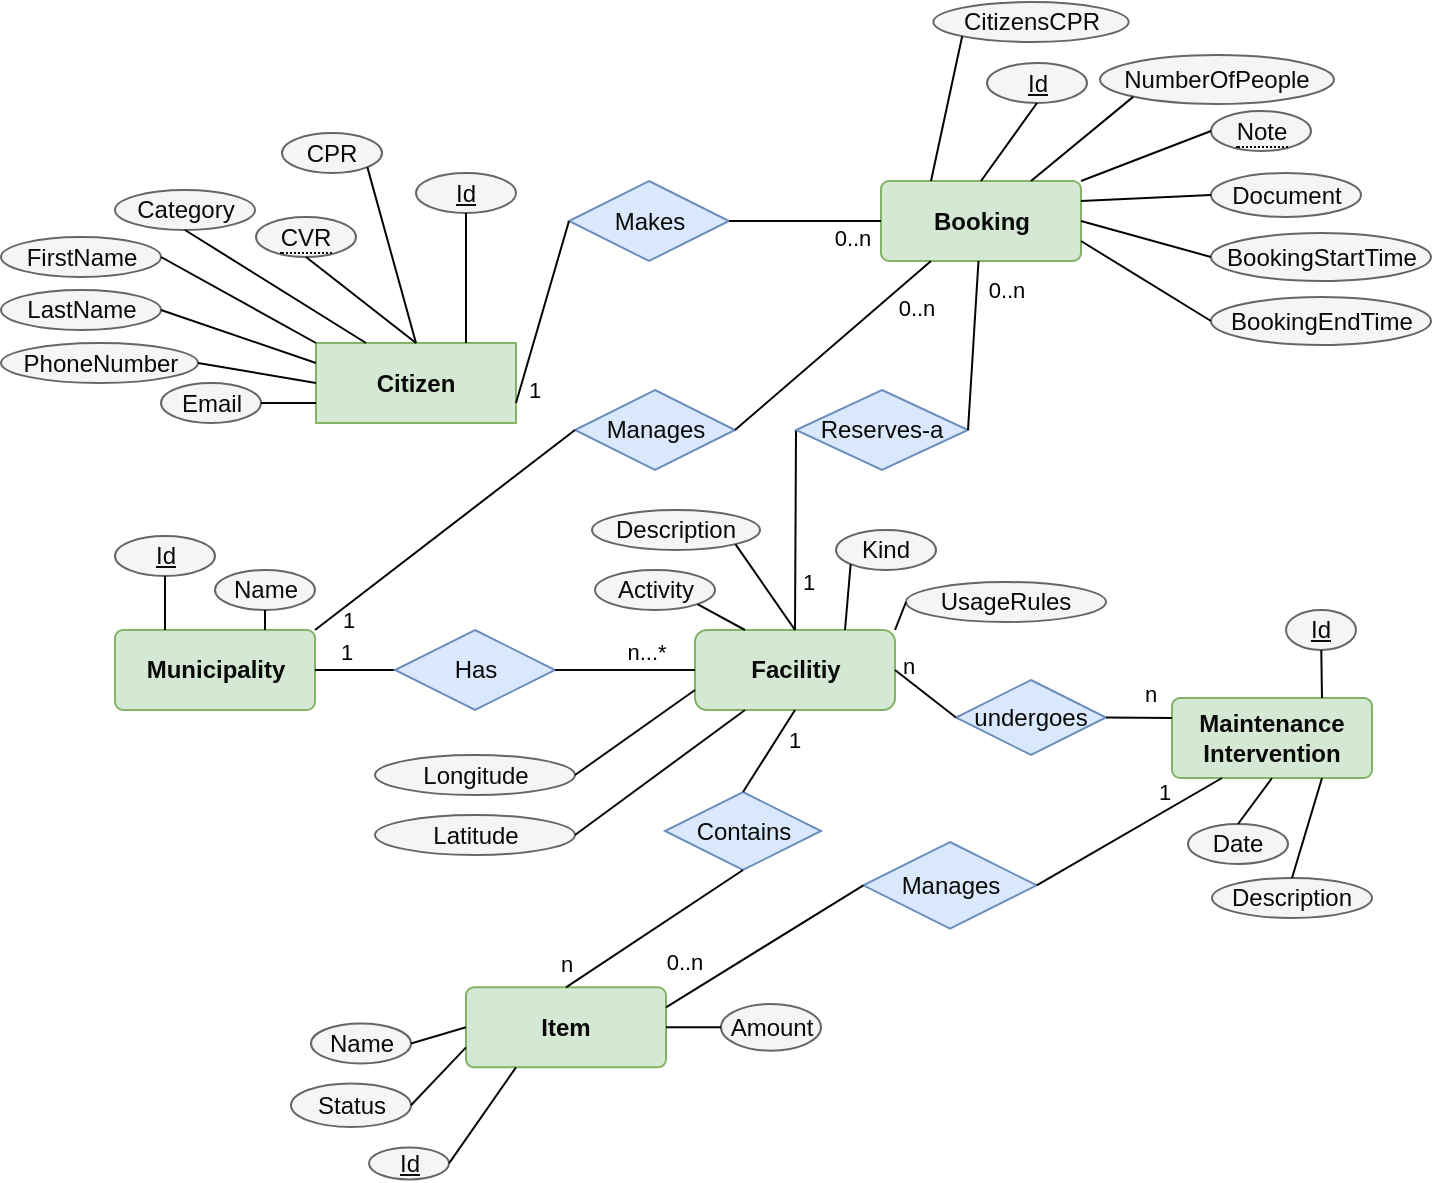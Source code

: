 <mxfile>
    <diagram id="LfCzdrSlMp3ZznfIHX8q" name="Consolidated_ER_diagram">
        <mxGraphModel dx="576" dy="578" grid="0" gridSize="10" guides="1" tooltips="1" connect="1" arrows="1" fold="1" page="1" pageScale="1" pageWidth="850" pageHeight="1100" background="#ffffff" math="0" shadow="0">
            <root>
                <mxCell id="0"/>
                <mxCell id="1" parent="0"/>
                <mxCell id="2" value="FirstName" style="ellipse;whiteSpace=wrap;html=1;align=center;fillColor=#f5f5f5;strokeColor=#666666;fontColor=#0A0A0A;" parent="1" vertex="1">
                    <mxGeometry x="96.5" y="162.5" width="80" height="20" as="geometry"/>
                </mxCell>
                <mxCell id="3" value="Citizen" style="whiteSpace=wrap;html=1;align=center;fontStyle=1;fillColor=#d5e8d4;strokeColor=#82b366;fontColor=#0A0A0A;" parent="1" vertex="1">
                    <mxGeometry x="254" y="215.5" width="100" height="40" as="geometry"/>
                </mxCell>
                <mxCell id="4" value="PhoneNumber" style="ellipse;whiteSpace=wrap;html=1;align=center;fillColor=#f5f5f5;strokeColor=#666666;fontColor=#0A0A0A;" parent="1" vertex="1">
                    <mxGeometry x="96.5" y="215.5" width="98.5" height="20" as="geometry"/>
                </mxCell>
                <mxCell id="5" value="Email" style="ellipse;whiteSpace=wrap;html=1;align=center;fillColor=#f5f5f5;strokeColor=#666666;fontColor=#0A0A0A;" parent="1" vertex="1">
                    <mxGeometry x="176.5" y="235.5" width="50" height="20" as="geometry"/>
                </mxCell>
                <mxCell id="6" value="Category" style="ellipse;whiteSpace=wrap;html=1;align=center;fillColor=#f5f5f5;strokeColor=#666666;fontColor=#0A0A0A;" parent="1" vertex="1">
                    <mxGeometry x="153.5" y="139" width="70" height="20" as="geometry"/>
                </mxCell>
                <mxCell id="7" value="" style="endArrow=none;html=1;rounded=0;entryX=0;entryY=0;entryDx=0;entryDy=0;exitX=1;exitY=0.5;exitDx=0;exitDy=0;fontColor=#0A0A0A;strokeColor=#030303;" parent="1" source="2" target="3" edge="1">
                    <mxGeometry relative="1" as="geometry">
                        <mxPoint x="254" y="65.5" as="sourcePoint"/>
                        <mxPoint x="414" y="65.5" as="targetPoint"/>
                    </mxGeometry>
                </mxCell>
                <mxCell id="8" value="" style="endArrow=none;html=1;rounded=0;exitX=1;exitY=0.5;exitDx=0;exitDy=0;entryX=0;entryY=0.5;entryDx=0;entryDy=0;fontColor=#0A0A0A;strokeColor=#030303;" parent="1" source="4" target="3" edge="1">
                    <mxGeometry relative="1" as="geometry">
                        <mxPoint x="264" y="75.5" as="sourcePoint"/>
                        <mxPoint x="294" y="145.5" as="targetPoint"/>
                    </mxGeometry>
                </mxCell>
                <mxCell id="9" value="" style="endArrow=none;html=1;rounded=0;entryX=0;entryY=0.75;entryDx=0;entryDy=0;exitX=1;exitY=0.5;exitDx=0;exitDy=0;fontColor=#0A0A0A;strokeColor=#030303;" parent="1" source="5" target="3" edge="1">
                    <mxGeometry relative="1" as="geometry">
                        <mxPoint x="284" y="95.5" as="sourcePoint"/>
                        <mxPoint x="299" y="175.5" as="targetPoint"/>
                    </mxGeometry>
                </mxCell>
                <mxCell id="10" value="Facilitiy" style="whiteSpace=wrap;html=1;align=center;fontStyle=1;fillColor=#d5e8d4;strokeColor=#82b366;fontColor=#0A0A0A;rounded=1;" parent="1" vertex="1">
                    <mxGeometry x="443.5" y="359" width="100" height="40" as="geometry"/>
                </mxCell>
                <mxCell id="11" value="Kind" style="ellipse;whiteSpace=wrap;html=1;align=center;fillColor=#f5f5f5;strokeColor=#666666;fontColor=#0A0A0A;" parent="1" vertex="1">
                    <mxGeometry x="514" y="309" width="50" height="20" as="geometry"/>
                </mxCell>
                <mxCell id="12" value="Item" style="rounded=1;arcSize=10;whiteSpace=wrap;html=1;align=center;fontStyle=1;fillColor=#d5e8d4;strokeColor=#82b366;fontColor=#0A0A0A;" parent="1" vertex="1">
                    <mxGeometry x="329" y="537.66" width="100" height="40" as="geometry"/>
                </mxCell>
                <mxCell id="14" value="Name" style="ellipse;whiteSpace=wrap;html=1;align=center;fillColor=#f5f5f5;strokeColor=#666666;fontColor=#0A0A0A;" parent="1" vertex="1">
                    <mxGeometry x="251.5" y="555.71" width="50" height="20" as="geometry"/>
                </mxCell>
                <mxCell id="15" value="Amount" style="ellipse;whiteSpace=wrap;html=1;align=center;fillColor=#f5f5f5;strokeColor=#666666;fontColor=#0A0A0A;" parent="1" vertex="1">
                    <mxGeometry x="456.5" y="546.0" width="50" height="23.33" as="geometry"/>
                </mxCell>
                <mxCell id="16" value="" style="endArrow=none;html=1;rounded=0;entryX=0;entryY=0.5;entryDx=0;entryDy=0;exitX=1;exitY=0.5;exitDx=0;exitDy=0;fontColor=#0A0A0A;strokeColor=#0A0A0A;" parent="1" source="14" target="12" edge="1">
                    <mxGeometry relative="1" as="geometry">
                        <mxPoint x="429" y="357.66" as="sourcePoint"/>
                        <mxPoint x="499" y="317.66" as="targetPoint"/>
                    </mxGeometry>
                </mxCell>
                <mxCell id="17" value="" style="endArrow=none;html=1;rounded=0;entryX=1;entryY=0.5;entryDx=0;entryDy=0;exitX=0;exitY=0.5;exitDx=0;exitDy=0;fontColor=#0A0A0A;strokeColor=#030303;" parent="1" source="15" target="12" edge="1">
                    <mxGeometry relative="1" as="geometry">
                        <mxPoint x="319" y="567.66" as="sourcePoint"/>
                        <mxPoint x="374" y="537.66" as="targetPoint"/>
                    </mxGeometry>
                </mxCell>
                <mxCell id="18" value="Makes" style="shape=rhombus;perimeter=rhombusPerimeter;whiteSpace=wrap;html=1;align=center;fillColor=#dae8fc;strokeColor=#6c8ebf;fontStyle=0;fontColor=#0A0A0A;" parent="1" vertex="1">
                    <mxGeometry x="380.5" y="134.5" width="80" height="40" as="geometry"/>
                </mxCell>
                <mxCell id="19" value="" style="endArrow=none;html=1;rounded=0;exitX=1;exitY=0.75;exitDx=0;exitDy=0;entryX=0;entryY=0.5;entryDx=0;entryDy=0;fontColor=#0A0A0A;strokeColor=#030303;" parent="1" source="3" target="18" edge="1">
                    <mxGeometry relative="1" as="geometry">
                        <mxPoint x="548.2" y="-61" as="sourcePoint"/>
                        <mxPoint x="550" y="-30.48" as="targetPoint"/>
                    </mxGeometry>
                </mxCell>
                <mxCell id="20" value="1" style="edgeLabel;html=1;align=center;verticalAlign=middle;resizable=0;points=[];fontColor=#030303;labelBackgroundColor=none;" parent="19" connectable="0" vertex="1">
                    <mxGeometry x="-0.694" relative="1" as="geometry">
                        <mxPoint x="5" y="7" as="offset"/>
                    </mxGeometry>
                </mxCell>
                <mxCell id="21" value="Booking" style="rounded=1;arcSize=10;whiteSpace=wrap;html=1;align=center;fontStyle=1;fillColor=#d5e8d4;strokeColor=#82b366;fontColor=#0A0A0A;" parent="1" vertex="1">
                    <mxGeometry x="536.5" y="134.5" width="100" height="40" as="geometry"/>
                </mxCell>
                <mxCell id="22" value="Document" style="ellipse;whiteSpace=wrap;html=1;align=center;fillColor=#f5f5f5;strokeColor=#666666;fontColor=#0A0A0A;" parent="1" vertex="1">
                    <mxGeometry x="701.5" y="130.5" width="75" height="22" as="geometry"/>
                </mxCell>
                <mxCell id="23" value="&lt;span style=&quot;border-bottom: 1px dotted&quot;&gt;Note&lt;/span&gt;" style="ellipse;whiteSpace=wrap;html=1;align=center;fillColor=#f5f5f5;strokeColor=#666666;fontColor=#0A0A0A;" parent="1" vertex="1">
                    <mxGeometry x="701.5" y="99.5" width="50" height="20" as="geometry"/>
                </mxCell>
                <mxCell id="24" value="Maintenance Intervention" style="rounded=1;arcSize=10;whiteSpace=wrap;html=1;align=center;fontStyle=1;fillColor=#d5e8d4;strokeColor=#82b366;fontColor=#0A0A0A;" parent="1" vertex="1">
                    <mxGeometry x="682" y="393" width="100" height="40" as="geometry"/>
                </mxCell>
                <mxCell id="25" value="" style="endArrow=none;html=1;rounded=0;exitX=1;exitY=0.25;exitDx=0;exitDy=0;entryX=0;entryY=0.5;entryDx=0;entryDy=0;fontColor=#0A0A0A;strokeColor=#030303;" parent="1" source="21" target="22" edge="1">
                    <mxGeometry relative="1" as="geometry">
                        <mxPoint x="771.5" y="324.5" as="sourcePoint"/>
                        <mxPoint x="696.5" y="124.5" as="targetPoint"/>
                    </mxGeometry>
                </mxCell>
                <mxCell id="26" value="" style="endArrow=none;html=1;rounded=0;entryX=0;entryY=0.5;entryDx=0;entryDy=0;exitX=1;exitY=0;exitDx=0;exitDy=0;fontColor=#0A0A0A;strokeColor=#030303;" parent="1" source="21" target="23" edge="1">
                    <mxGeometry relative="1" as="geometry">
                        <mxPoint x="701.5" y="214.5" as="sourcePoint"/>
                        <mxPoint x="646.5" y="304.5" as="targetPoint"/>
                    </mxGeometry>
                </mxCell>
                <mxCell id="27" value="Date" style="ellipse;whiteSpace=wrap;html=1;align=center;fillColor=#f5f5f5;strokeColor=#666666;fontColor=#0A0A0A;" parent="1" vertex="1">
                    <mxGeometry x="690" y="456" width="50" height="20" as="geometry"/>
                </mxCell>
                <mxCell id="28" value="Description" style="ellipse;whiteSpace=wrap;html=1;align=center;fillColor=#f5f5f5;strokeColor=#666666;fontColor=#0A0A0A;" parent="1" vertex="1">
                    <mxGeometry x="702" y="483" width="80" height="20" as="geometry"/>
                </mxCell>
                <mxCell id="29" value="" style="endArrow=none;html=1;rounded=0;entryX=0.5;entryY=0;entryDx=0;entryDy=0;exitX=0.5;exitY=1;exitDx=0;exitDy=0;fontColor=#0A0A0A;strokeColor=#030303;" parent="1" source="24" target="27" edge="1">
                    <mxGeometry relative="1" as="geometry">
                        <mxPoint x="813.5" y="829" as="sourcePoint"/>
                        <mxPoint x="773.5" y="839" as="targetPoint"/>
                    </mxGeometry>
                </mxCell>
                <mxCell id="30" value="" style="endArrow=none;html=1;rounded=0;entryX=0.5;entryY=0;entryDx=0;entryDy=0;exitX=0.75;exitY=1;exitDx=0;exitDy=0;fontColor=#0A0A0A;strokeColor=#030303;" parent="1" source="24" target="28" edge="1">
                    <mxGeometry relative="1" as="geometry">
                        <mxPoint x="828.5" y="409.0" as="sourcePoint"/>
                        <mxPoint x="783.5" y="459" as="targetPoint"/>
                    </mxGeometry>
                </mxCell>
                <mxCell id="31" value="" style="endArrow=none;html=1;rounded=0;exitX=0.5;exitY=1;exitDx=0;exitDy=0;entryX=0.25;entryY=0;entryDx=0;entryDy=0;fontColor=#0A0A0A;strokeColor=#030303;" parent="1" source="6" target="3" edge="1">
                    <mxGeometry relative="1" as="geometry">
                        <mxPoint x="224" y="25.5" as="sourcePoint"/>
                        <mxPoint x="244" y="145.5" as="targetPoint"/>
                    </mxGeometry>
                </mxCell>
                <mxCell id="32" value="&lt;span style=&quot;border-bottom: 1px dotted&quot;&gt;CVR&lt;/span&gt;" style="ellipse;whiteSpace=wrap;html=1;align=center;fillColor=#f5f5f5;strokeColor=#666666;fontColor=#0A0A0A;" parent="1" vertex="1">
                    <mxGeometry x="224" y="152.5" width="50" height="20" as="geometry"/>
                </mxCell>
                <mxCell id="33" value="" style="endArrow=none;html=1;rounded=0;entryX=0.5;entryY=0;entryDx=0;entryDy=0;exitX=0.5;exitY=1;exitDx=0;exitDy=0;fontColor=#0A0A0A;strokeColor=#030303;" parent="1" source="32" target="3" edge="1">
                    <mxGeometry relative="1" as="geometry">
                        <mxPoint x="174.0" y="175.5" as="sourcePoint"/>
                        <mxPoint x="254" y="175.5" as="targetPoint"/>
                    </mxGeometry>
                </mxCell>
                <mxCell id="35" value="" style="endArrow=none;html=1;rounded=0;entryX=0.75;entryY=0;entryDx=0;entryDy=0;exitX=0;exitY=1;exitDx=0;exitDy=0;fontColor=#0A0A0A;strokeColor=#030303;" parent="1" source="11" target="10" edge="1">
                    <mxGeometry relative="1" as="geometry">
                        <mxPoint x="453.5" y="449" as="sourcePoint"/>
                        <mxPoint x="378.5" y="619" as="targetPoint"/>
                    </mxGeometry>
                </mxCell>
                <mxCell id="36" value="" style="endArrow=none;html=1;rounded=0;exitX=1;exitY=0.5;exitDx=0;exitDy=0;entryX=0;entryY=0.5;entryDx=0;entryDy=0;fontColor=#0A0A0A;strokeColor=#030303;" parent="1" source="18" target="21" edge="1">
                    <mxGeometry relative="1" as="geometry">
                        <mxPoint x="491.5" y="-31.5" as="sourcePoint"/>
                        <mxPoint x="501.5" y="38.5" as="targetPoint"/>
                    </mxGeometry>
                </mxCell>
                <mxCell id="37" value="0..n" style="edgeLabel;html=1;align=center;verticalAlign=middle;resizable=0;points=[];fontColor=#030303;labelBackgroundColor=none;" parent="36" connectable="0" vertex="1">
                    <mxGeometry x="0.476" y="-5" relative="1" as="geometry">
                        <mxPoint x="5" y="3" as="offset"/>
                    </mxGeometry>
                </mxCell>
                <mxCell id="38" value="" style="endArrow=none;html=1;rounded=0;exitX=0.5;exitY=0;exitDx=0;exitDy=0;entryX=0;entryY=0.5;entryDx=0;entryDy=0;fontColor=#0A0A0A;strokeColor=#030303;" parent="1" source="10" target="39" edge="1">
                    <mxGeometry relative="1" as="geometry">
                        <mxPoint x="373.5" y="89" as="sourcePoint"/>
                        <mxPoint x="283.5" y="139" as="targetPoint"/>
                    </mxGeometry>
                </mxCell>
                <mxCell id="39" value="Reserves-a" style="shape=rhombus;perimeter=rhombusPerimeter;whiteSpace=wrap;html=1;align=center;fillColor=#dae8fc;strokeColor=#6c8ebf;fontStyle=0;fontColor=#0A0A0A;" parent="1" vertex="1">
                    <mxGeometry x="494" y="239" width="86" height="40" as="geometry"/>
                </mxCell>
                <mxCell id="40" value="" style="endArrow=none;html=1;rounded=0;fontColor=#0A0A0A;strokeColor=#030303;exitX=1;exitY=0.5;exitDx=0;exitDy=0;" parent="1" source="39" target="21" edge="1">
                    <mxGeometry relative="1" as="geometry">
                        <mxPoint x="616" y="195" as="sourcePoint"/>
                        <mxPoint x="621" y="165" as="targetPoint"/>
                    </mxGeometry>
                </mxCell>
                <mxCell id="41" value="Activity" style="ellipse;whiteSpace=wrap;html=1;align=center;fillColor=#f5f5f5;strokeColor=#666666;fontColor=#0A0A0A;" parent="1" vertex="1">
                    <mxGeometry x="393.5" y="329" width="60" height="20" as="geometry"/>
                </mxCell>
                <mxCell id="42" value="" style="endArrow=none;html=1;rounded=0;entryX=0.25;entryY=0;entryDx=0;entryDy=0;exitX=1;exitY=1;exitDx=0;exitDy=0;fontColor=#0A0A0A;strokeColor=#030303;" parent="1" source="41" target="10" edge="1">
                    <mxGeometry relative="1" as="geometry">
                        <mxPoint x="383.5" y="389" as="sourcePoint"/>
                        <mxPoint x="453.5" y="379" as="targetPoint"/>
                    </mxGeometry>
                </mxCell>
                <mxCell id="43" value="Contains" style="shape=rhombus;perimeter=rhombusPerimeter;whiteSpace=wrap;html=1;align=center;fillColor=#dae8fc;strokeColor=#6c8ebf;fontStyle=0;fontColor=#0A0A0A;" parent="1" vertex="1">
                    <mxGeometry x="428.5" y="440" width="78" height="39" as="geometry"/>
                </mxCell>
                <mxCell id="44" value="&lt;u&gt;Id&lt;/u&gt;" style="ellipse;whiteSpace=wrap;html=1;align=center;fillColor=#f5f5f5;strokeColor=#666666;fontColor=#0A0A0A;" parent="1" vertex="1">
                    <mxGeometry x="304" y="130.5" width="50" height="20" as="geometry"/>
                </mxCell>
                <mxCell id="45" value="" style="endArrow=none;html=1;rounded=0;entryX=0.75;entryY=0;entryDx=0;entryDy=0;exitX=0.5;exitY=1;exitDx=0;exitDy=0;fontColor=#0A0A0A;strokeColor=#030303;" parent="1" source="44" target="3" edge="1">
                    <mxGeometry relative="1" as="geometry">
                        <mxPoint x="224" y="25.5" as="sourcePoint"/>
                        <mxPoint x="279" y="155.5" as="targetPoint"/>
                    </mxGeometry>
                </mxCell>
                <mxCell id="47" value="BookingStartTime" style="ellipse;whiteSpace=wrap;html=1;align=center;fillColor=#f5f5f5;strokeColor=#666666;fontColor=#0A0A0A;" parent="1" vertex="1">
                    <mxGeometry x="701.5" y="160.5" width="110" height="24" as="geometry"/>
                </mxCell>
                <mxCell id="48" value="BookingEndTime" style="ellipse;whiteSpace=wrap;html=1;align=center;fillColor=#f5f5f5;strokeColor=#666666;fontColor=#0A0A0A;" parent="1" vertex="1">
                    <mxGeometry x="701.5" y="192.5" width="110" height="24" as="geometry"/>
                </mxCell>
                <mxCell id="50" value="" style="endArrow=none;html=1;rounded=0;exitX=0;exitY=0.5;exitDx=0;exitDy=0;entryX=1;entryY=0.5;entryDx=0;entryDy=0;fontColor=#0A0A0A;strokeColor=#030303;" parent="1" source="47" target="21" edge="1">
                    <mxGeometry relative="1" as="geometry">
                        <mxPoint x="596.5" y="234.5" as="sourcePoint"/>
                        <mxPoint x="761.855" y="190.358" as="targetPoint"/>
                    </mxGeometry>
                </mxCell>
                <mxCell id="51" value="" style="endArrow=none;html=1;rounded=0;exitX=0;exitY=0.5;exitDx=0;exitDy=0;entryX=1;entryY=0.75;entryDx=0;entryDy=0;fontColor=#0A0A0A;strokeColor=#030303;" parent="1" source="48" target="21" edge="1">
                    <mxGeometry relative="1" as="geometry">
                        <mxPoint x="816.5" y="174.5" as="sourcePoint"/>
                        <mxPoint x="761.855" y="218.642" as="targetPoint"/>
                    </mxGeometry>
                </mxCell>
                <mxCell id="52" value="&lt;u&gt;Id&lt;/u&gt;" style="ellipse;whiteSpace=wrap;html=1;align=center;fillColor=#f5f5f5;strokeColor=#666666;fontColor=#0A0A0A;" parent="1" vertex="1">
                    <mxGeometry x="589.5" y="75.5" width="50" height="20" as="geometry"/>
                </mxCell>
                <mxCell id="53" value="" style="endArrow=none;html=1;rounded=0;entryX=0.5;entryY=0;entryDx=0;entryDy=0;exitX=0.5;exitY=1;exitDx=0;exitDy=0;fontColor=#0A0A0A;strokeColor=#030303;" parent="1" source="52" target="21" edge="1">
                    <mxGeometry relative="1" as="geometry">
                        <mxPoint x="646.5" y="144.5" as="sourcePoint"/>
                        <mxPoint x="721.145" y="58.642" as="targetPoint"/>
                    </mxGeometry>
                </mxCell>
                <mxCell id="54" value="NumberOfPeople" style="ellipse;whiteSpace=wrap;html=1;align=center;fillColor=#f5f5f5;strokeColor=#666666;fontColor=#0A0A0A;" parent="1" vertex="1">
                    <mxGeometry x="646" y="71.5" width="117" height="24.5" as="geometry"/>
                </mxCell>
                <mxCell id="55" value="" style="endArrow=none;html=1;rounded=0;entryX=0.75;entryY=0;entryDx=0;entryDy=0;exitX=0;exitY=1;exitDx=0;exitDy=0;fontColor=#0A0A0A;strokeColor=#030303;" parent="1" source="54" target="21" edge="1">
                    <mxGeometry relative="1" as="geometry">
                        <mxPoint x="476.5" y="104.5" as="sourcePoint"/>
                        <mxPoint x="546.5" y="164.5" as="targetPoint"/>
                    </mxGeometry>
                </mxCell>
                <mxCell id="56" value="&lt;u&gt;Id&lt;/u&gt;" style="ellipse;whiteSpace=wrap;html=1;align=center;fillColor=#f5f5f5;strokeColor=#666666;fontColor=#0A0A0A;" parent="1" vertex="1">
                    <mxGeometry x="739" y="349" width="35" height="20" as="geometry"/>
                </mxCell>
                <mxCell id="57" value="" style="endArrow=none;html=1;rounded=0;exitX=0.75;exitY=0;exitDx=0;exitDy=0;fontColor=#0A0A0A;strokeColor=#030303;" parent="1" source="24" target="56" edge="1">
                    <mxGeometry relative="1" as="geometry">
                        <mxPoint x="878.5" y="409" as="sourcePoint"/>
                        <mxPoint x="963.5" y="439" as="targetPoint"/>
                    </mxGeometry>
                </mxCell>
                <mxCell id="58" value="undergoes" style="shape=rhombus;perimeter=rhombusPerimeter;whiteSpace=wrap;html=1;align=center;fillColor=#dae8fc;strokeColor=#6c8ebf;fontColor=#0A0A0A;" parent="1" vertex="1">
                    <mxGeometry x="574" y="384" width="75" height="37.5" as="geometry"/>
                </mxCell>
                <mxCell id="59" value="" style="endArrow=none;html=1;rounded=0;exitX=0;exitY=0.5;exitDx=0;exitDy=0;entryX=1;entryY=0.5;entryDx=0;entryDy=0;fontColor=#0A0A0A;strokeColor=#030303;" parent="1" source="58" target="10" edge="1">
                    <mxGeometry relative="1" as="geometry">
                        <mxPoint x="723.5" y="219" as="sourcePoint"/>
                        <mxPoint x="678.713" y="203.199" as="targetPoint"/>
                    </mxGeometry>
                </mxCell>
                <mxCell id="60" value="n" style="edgeLabel;html=1;align=center;verticalAlign=middle;resizable=0;points=[];fontColor=#030303;labelBackgroundColor=none;" parent="59" connectable="0" vertex="1">
                    <mxGeometry x="0.658" y="-1" relative="1" as="geometry">
                        <mxPoint y="-6" as="offset"/>
                    </mxGeometry>
                </mxCell>
                <mxCell id="61" value="" style="endArrow=none;html=1;rounded=0;exitX=0;exitY=0.25;exitDx=0;exitDy=0;entryX=1;entryY=0.5;entryDx=0;entryDy=0;fontColor=#0A0A0A;strokeColor=#030303;" parent="1" source="24" target="58" edge="1">
                    <mxGeometry relative="1" as="geometry">
                        <mxPoint x="733.5" y="229" as="sourcePoint"/>
                        <mxPoint x="688.713" y="213.199" as="targetPoint"/>
                    </mxGeometry>
                </mxCell>
                <mxCell id="62" value="n" style="edgeLabel;html=1;align=center;verticalAlign=middle;resizable=0;points=[];fontColor=#030303;labelBackgroundColor=none;" parent="61" connectable="0" vertex="1">
                    <mxGeometry x="-0.353" y="-1" relative="1" as="geometry">
                        <mxPoint x="-1" y="-11" as="offset"/>
                    </mxGeometry>
                </mxCell>
                <mxCell id="63" value="Municipality" style="rounded=1;arcSize=10;whiteSpace=wrap;html=1;align=center;fontStyle=1;fillColor=#d5e8d4;strokeColor=#82b366;fontColor=#0A0A0A;" parent="1" vertex="1">
                    <mxGeometry x="153.5" y="359" width="100" height="40" as="geometry"/>
                </mxCell>
                <mxCell id="64" value="" style="endArrow=none;html=1;rounded=0;entryX=0;entryY=0.5;entryDx=0;entryDy=0;exitX=1;exitY=0.5;exitDx=0;exitDy=0;fontColor=#0A0A0A;strokeColor=#030303;" parent="1" source="63" target="66" edge="1">
                    <mxGeometry relative="1" as="geometry">
                        <mxPoint x="242.5" y="379" as="sourcePoint"/>
                        <mxPoint x="282.5" y="379" as="targetPoint"/>
                    </mxGeometry>
                </mxCell>
                <mxCell id="65" value="1" style="edgeLabel;html=1;align=center;verticalAlign=middle;resizable=0;points=[];fontColor=#030303;labelBackgroundColor=none;" parent="64" connectable="0" vertex="1">
                    <mxGeometry x="-0.493" y="1" relative="1" as="geometry">
                        <mxPoint x="5" y="-8" as="offset"/>
                    </mxGeometry>
                </mxCell>
                <mxCell id="66" value="Has" style="shape=rhombus;perimeter=rhombusPerimeter;whiteSpace=wrap;html=1;align=center;fillColor=#dae8fc;strokeColor=#6c8ebf;fontStyle=0;fontColor=#0A0A0A;" parent="1" vertex="1">
                    <mxGeometry x="293.5" y="359" width="80" height="40" as="geometry"/>
                </mxCell>
                <mxCell id="67" value="" style="endArrow=none;html=1;rounded=0;entryX=1;entryY=0.5;entryDx=0;entryDy=0;exitX=0;exitY=0.5;exitDx=0;exitDy=0;fontColor=#0A0A0A;strokeColor=#0A0A0A;" parent="1" source="10" target="66" edge="1">
                    <mxGeometry relative="1" as="geometry">
                        <mxPoint x="263.5" y="369" as="sourcePoint"/>
                        <mxPoint x="293.5" y="369" as="targetPoint"/>
                    </mxGeometry>
                </mxCell>
                <mxCell id="68" value="n...*" style="edgeLabel;html=1;align=center;verticalAlign=middle;resizable=0;points=[];fontColor=#030303;labelBackgroundColor=none;" parent="67" connectable="0" vertex="1">
                    <mxGeometry x="-0.465" relative="1" as="geometry">
                        <mxPoint x="-6" y="-9" as="offset"/>
                    </mxGeometry>
                </mxCell>
                <mxCell id="69" value="&lt;u&gt;Id&lt;/u&gt;" style="ellipse;whiteSpace=wrap;html=1;align=center;fillColor=#f5f5f5;strokeColor=#666666;fontColor=#0A0A0A;" parent="1" vertex="1">
                    <mxGeometry x="153.5" y="312" width="50" height="20" as="geometry"/>
                </mxCell>
                <mxCell id="70" value="Name" style="ellipse;whiteSpace=wrap;html=1;align=center;fillColor=#f5f5f5;strokeColor=#666666;fontColor=#0A0A0A;" parent="1" vertex="1">
                    <mxGeometry x="203.5" y="329" width="50" height="20" as="geometry"/>
                </mxCell>
                <mxCell id="71" value="" style="endArrow=none;html=1;rounded=0;entryX=0.25;entryY=0;entryDx=0;entryDy=0;exitX=0.5;exitY=1;exitDx=0;exitDy=0;fontColor=#0A0A0A;strokeColor=#030303;" parent="1" source="69" target="63" edge="1">
                    <mxGeometry relative="1" as="geometry">
                        <mxPoint x="443.5" y="159" as="sourcePoint"/>
                        <mxPoint x="523.5" y="149" as="targetPoint"/>
                    </mxGeometry>
                </mxCell>
                <mxCell id="72" value="" style="endArrow=none;html=1;rounded=0;entryX=0.75;entryY=0;entryDx=0;entryDy=0;exitX=0.5;exitY=1;exitDx=0;exitDy=0;fontColor=#0A0A0A;strokeColor=#030303;" parent="1" source="70" target="63" edge="1">
                    <mxGeometry relative="1" as="geometry">
                        <mxPoint x="273.5" y="319" as="sourcePoint"/>
                        <mxPoint x="273.5" y="369" as="targetPoint"/>
                    </mxGeometry>
                </mxCell>
                <mxCell id="73" value="" style="endArrow=none;html=1;rounded=0;entryX=0.5;entryY=1;entryDx=0;entryDy=0;exitX=0.5;exitY=0;exitDx=0;exitDy=0;fontColor=#0A0A0A;strokeColor=#030303;" parent="1" source="43" target="10" edge="1">
                    <mxGeometry relative="1" as="geometry">
                        <mxPoint x="578.145" y="454.858" as="sourcePoint"/>
                        <mxPoint x="528.5" y="409" as="targetPoint"/>
                    </mxGeometry>
                </mxCell>
                <mxCell id="74" value="1" style="edgeLabel;html=1;align=center;verticalAlign=middle;resizable=0;points=[];fontColor=#030303;labelBackgroundColor=none;" parent="73" connectable="0" vertex="1">
                    <mxGeometry x="0.78" y="1" relative="1" as="geometry">
                        <mxPoint x="3" y="11" as="offset"/>
                    </mxGeometry>
                </mxCell>
                <mxCell id="75" value="" style="endArrow=none;html=1;rounded=0;entryX=0.5;entryY=1;entryDx=0;entryDy=0;exitX=0.5;exitY=0;exitDx=0;exitDy=0;fontColor=#0A0A0A;strokeColor=#030303;" parent="1" source="12" target="43" edge="1">
                    <mxGeometry relative="1" as="geometry">
                        <mxPoint x="503.5" y="559" as="sourcePoint"/>
                        <mxPoint x="473.5" y="519" as="targetPoint"/>
                    </mxGeometry>
                </mxCell>
                <mxCell id="76" value="n" style="edgeLabel;html=1;align=center;verticalAlign=middle;resizable=0;points=[];fontColor=#030303;labelBackgroundColor=none;" parent="75" connectable="0" vertex="1">
                    <mxGeometry x="-0.469" relative="1" as="geometry">
                        <mxPoint x="-24" y="4" as="offset"/>
                    </mxGeometry>
                </mxCell>
                <mxCell id="77" value="&lt;u&gt;Id&lt;/u&gt;" style="ellipse;whiteSpace=wrap;html=1;align=center;fillColor=#f5f5f5;strokeColor=#666666;fontColor=#0A0A0A;" parent="1" vertex="1">
                    <mxGeometry x="280.5" y="617.71" width="40" height="16" as="geometry"/>
                </mxCell>
                <mxCell id="78" value="" style="endArrow=none;html=1;rounded=0;entryX=0.25;entryY=1;entryDx=0;entryDy=0;exitX=1;exitY=0.5;exitDx=0;exitDy=0;fontColor=#0A0A0A;strokeColor=#0A0A0A;" parent="1" source="77" target="12" edge="1">
                    <mxGeometry relative="1" as="geometry">
                        <mxPoint x="439" y="567.66" as="sourcePoint"/>
                        <mxPoint x="389" y="477.66" as="targetPoint"/>
                    </mxGeometry>
                </mxCell>
                <mxCell id="81" value="Latitude" style="ellipse;whiteSpace=wrap;html=1;align=center;fillColor=#f5f5f5;strokeColor=#666666;fontColor=#0A0A0A;" parent="1" vertex="1">
                    <mxGeometry x="283.5" y="451.5" width="100" height="20" as="geometry"/>
                </mxCell>
                <mxCell id="82" value="" style="endArrow=none;html=1;rounded=0;entryX=0.25;entryY=1;entryDx=0;entryDy=0;exitX=1;exitY=0.5;exitDx=0;exitDy=0;fontColor=#0A0A0A;strokeColor=#0A0A0A;" parent="1" source="81" target="10" edge="1">
                    <mxGeometry relative="1" as="geometry">
                        <mxPoint x="298.5" y="449" as="sourcePoint"/>
                        <mxPoint x="418.5" y="451" as="targetPoint"/>
                    </mxGeometry>
                </mxCell>
                <mxCell id="83" value="Longitude" style="ellipse;whiteSpace=wrap;html=1;align=center;fillColor=#f5f5f5;strokeColor=#666666;fontColor=#0A0A0A;" parent="1" vertex="1">
                    <mxGeometry x="283.5" y="421.5" width="100" height="20" as="geometry"/>
                </mxCell>
                <mxCell id="86" value="" style="endArrow=none;html=1;rounded=0;exitX=1;exitY=0.5;exitDx=0;exitDy=0;entryX=0;entryY=0.75;entryDx=0;entryDy=0;fontColor=#0A0A0A;strokeColor=#0A0A0A;" parent="1" source="83" target="10" edge="1">
                    <mxGeometry relative="1" as="geometry">
                        <mxPoint x="258.5" y="499" as="sourcePoint"/>
                        <mxPoint x="398.74" y="449.548" as="targetPoint"/>
                    </mxGeometry>
                </mxCell>
                <mxCell id="87" value="Description" style="ellipse;whiteSpace=wrap;html=1;align=center;fillColor=#f5f5f5;strokeColor=#666666;fontColor=#0A0A0A;" parent="1" vertex="1">
                    <mxGeometry x="392" y="299" width="84" height="20" as="geometry"/>
                </mxCell>
                <mxCell id="88" value="" style="endArrow=none;html=1;rounded=0;entryX=1;entryY=1;entryDx=0;entryDy=0;exitX=0.5;exitY=0;exitDx=0;exitDy=0;fontColor=#0A0A0A;strokeColor=#030303;" parent="1" source="10" target="87" edge="1">
                    <mxGeometry relative="1" as="geometry">
                        <mxPoint x="593.5" y="489" as="sourcePoint"/>
                        <mxPoint x="528.5" y="409" as="targetPoint"/>
                    </mxGeometry>
                </mxCell>
                <mxCell id="89" value="UsageRules" style="ellipse;whiteSpace=wrap;html=1;align=center;fillColor=#f5f5f5;strokeColor=#666666;fontColor=#0A0A0A;" parent="1" vertex="1">
                    <mxGeometry x="549" y="335" width="100" height="20" as="geometry"/>
                </mxCell>
                <mxCell id="90" value="" style="endArrow=none;html=1;rounded=0;entryX=0;entryY=0.5;entryDx=0;entryDy=0;exitX=1;exitY=0;exitDx=0;exitDy=0;fontColor=#0A0A0A;strokeColor=#030303;" parent="1" source="10" target="89" edge="1">
                    <mxGeometry relative="1" as="geometry">
                        <mxPoint x="643.5" y="469" as="sourcePoint"/>
                        <mxPoint x="633.5" y="559.0" as="targetPoint"/>
                    </mxGeometry>
                </mxCell>
                <mxCell id="93" value="Status" style="ellipse;whiteSpace=wrap;html=1;align=center;fillColor=#f5f5f5;strokeColor=#666666;fontColor=#0A0A0A;" parent="1" vertex="1">
                    <mxGeometry x="241.5" y="585.71" width="60" height="21.82" as="geometry"/>
                </mxCell>
                <mxCell id="95" value="" style="endArrow=none;html=1;rounded=0;entryX=1;entryY=0.5;entryDx=0;entryDy=0;exitX=0;exitY=0.75;exitDx=0;exitDy=0;fontColor=#0A0A0A;strokeColor=#0A0A0A;" parent="1" source="12" target="93" edge="1">
                    <mxGeometry relative="1" as="geometry">
                        <mxPoint x="389.0" y="637.66" as="sourcePoint"/>
                        <mxPoint x="389.0" y="587.66" as="targetPoint"/>
                    </mxGeometry>
                </mxCell>
                <mxCell id="99" value="Manages" style="shape=rhombus;perimeter=rhombusPerimeter;whiteSpace=wrap;html=1;align=center;fillColor=#dae8fc;strokeColor=#6c8ebf;fontStyle=0;fontColor=#0A0A0A;" parent="1" vertex="1">
                    <mxGeometry x="527.67" y="465" width="86.66" height="43.33" as="geometry"/>
                </mxCell>
                <mxCell id="100" value="Manages" style="shape=rhombus;perimeter=rhombusPerimeter;whiteSpace=wrap;html=1;align=center;fillColor=#dae8fc;strokeColor=#6c8ebf;fontStyle=0;fontColor=#0A0A0A;" parent="1" vertex="1">
                    <mxGeometry x="383.5" y="239" width="80" height="40" as="geometry"/>
                </mxCell>
                <mxCell id="101" value="" style="endArrow=none;html=1;rounded=0;entryX=1;entryY=0.5;entryDx=0;entryDy=0;exitX=0.25;exitY=1;exitDx=0;exitDy=0;fontColor=#0A0A0A;strokeColor=#030303;" parent="1" source="24" target="99" edge="1">
                    <mxGeometry relative="1" as="geometry">
                        <mxPoint x="878.5" y="409" as="sourcePoint"/>
                        <mxPoint x="963.5" y="439" as="targetPoint"/>
                    </mxGeometry>
                </mxCell>
                <mxCell id="102" value="1" style="edgeLabel;html=1;align=center;verticalAlign=middle;resizable=0;points=[];fontColor=#030303;labelBackgroundColor=none;" parent="101" connectable="0" vertex="1">
                    <mxGeometry x="-0.806" y="-6" relative="1" as="geometry">
                        <mxPoint x="-17" y="7" as="offset"/>
                    </mxGeometry>
                </mxCell>
                <mxCell id="103" value="" style="endArrow=none;html=1;rounded=0;exitX=1;exitY=0.25;exitDx=0;exitDy=0;entryX=0;entryY=0.5;entryDx=0;entryDy=0;fontColor=#0A0A0A;strokeColor=#030303;" parent="1" source="12" target="99" edge="1">
                    <mxGeometry relative="1" as="geometry">
                        <mxPoint x="853.5" y="409" as="sourcePoint"/>
                        <mxPoint x="783.5" y="639" as="targetPoint"/>
                    </mxGeometry>
                </mxCell>
                <mxCell id="104" value="0..n" style="edgeLabel;html=1;align=center;verticalAlign=middle;resizable=0;points=[];fontColor=#030303;labelBackgroundColor=none;" parent="103" connectable="0" vertex="1">
                    <mxGeometry x="-0.766" y="2" relative="1" as="geometry">
                        <mxPoint x="-2" y="-14" as="offset"/>
                    </mxGeometry>
                </mxCell>
                <mxCell id="105" value="" style="endArrow=none;html=1;rounded=0;entryX=0;entryY=0.5;entryDx=0;entryDy=0;exitX=1;exitY=0;exitDx=0;exitDy=0;fontColor=#0A0A0A;strokeColor=#030303;" parent="1" source="63" target="100" edge="1">
                    <mxGeometry relative="1" as="geometry">
                        <mxPoint x="853.5" y="369" as="sourcePoint"/>
                        <mxPoint x="853.5" y="619" as="targetPoint"/>
                    </mxGeometry>
                </mxCell>
                <mxCell id="106" value="1" style="edgeLabel;html=1;align=center;verticalAlign=middle;resizable=0;points=[];fontColor=#030303;labelBackgroundColor=none;" parent="105" connectable="0" vertex="1">
                    <mxGeometry x="-0.806" y="-6" relative="1" as="geometry">
                        <mxPoint as="offset"/>
                    </mxGeometry>
                </mxCell>
                <mxCell id="107" value="" style="endArrow=none;html=1;rounded=0;entryX=0.25;entryY=1;entryDx=0;entryDy=0;exitX=1;exitY=0.5;exitDx=0;exitDy=0;fontColor=#0A0A0A;strokeColor=#030303;" parent="1" source="100" target="21" edge="1">
                    <mxGeometry relative="1" as="geometry">
                        <mxPoint x="693.5" y="269" as="sourcePoint"/>
                        <mxPoint x="853.5" y="-1" as="targetPoint"/>
                    </mxGeometry>
                </mxCell>
                <mxCell id="108" value="0..n" style="edgeLabel;html=1;align=center;verticalAlign=middle;resizable=0;points=[];fontColor=#030303;labelBackgroundColor=none;" parent="107" connectable="0" vertex="1">
                    <mxGeometry x="0.883" y="-6" relative="1" as="geometry">
                        <mxPoint x="-6" y="14" as="offset"/>
                    </mxGeometry>
                </mxCell>
                <mxCell id="109" value="LastName" style="ellipse;whiteSpace=wrap;html=1;align=center;fillColor=#f5f5f5;strokeColor=#666666;fontColor=#0A0A0A;" parent="1" vertex="1">
                    <mxGeometry x="96.5" y="189" width="80" height="20" as="geometry"/>
                </mxCell>
                <mxCell id="111" value="" style="endArrow=none;html=1;rounded=0;entryX=0;entryY=0.25;entryDx=0;entryDy=0;exitX=1;exitY=0.5;exitDx=0;exitDy=0;fontColor=#0A0A0A;strokeColor=#030303;" parent="1" source="109" target="3" edge="1">
                    <mxGeometry relative="1" as="geometry">
                        <mxPoint x="366.5" y="25.5" as="sourcePoint"/>
                        <mxPoint x="304" y="155.5" as="targetPoint"/>
                    </mxGeometry>
                </mxCell>
                <mxCell id="119" value="0..n" style="edgeLabel;html=1;align=center;verticalAlign=middle;resizable=0;points=[];fontColor=#030303;labelBackgroundColor=none;" parent="1" connectable="0" vertex="1">
                    <mxGeometry x="598.997" y="189.001" as="geometry"/>
                </mxCell>
                <mxCell id="120" value="1" style="edgeLabel;html=1;align=center;verticalAlign=middle;resizable=0;points=[];fontColor=#030303;labelBackgroundColor=none;" parent="1" connectable="0" vertex="1">
                    <mxGeometry x="493.497" y="329.001" as="geometry">
                        <mxPoint x="6" y="6" as="offset"/>
                    </mxGeometry>
                </mxCell>
                <mxCell id="121" value="CPR" style="ellipse;whiteSpace=wrap;align=center;fillColor=#f5f5f5;strokeColor=#666666;fontColor=#0A0A0A;" parent="1" vertex="1">
                    <mxGeometry x="237" y="110.5" width="50" height="20" as="geometry"/>
                </mxCell>
                <mxCell id="122" value="" style="endArrow=none;html=1;rounded=0;entryX=0.5;entryY=0;entryDx=0;entryDy=0;exitX=1;exitY=1;exitDx=0;exitDy=0;fontColor=#0A0A0A;strokeColor=#030303;" parent="1" source="121" target="3" edge="1">
                    <mxGeometry relative="1" as="geometry">
                        <mxPoint x="304" y="144" as="sourcePoint"/>
                        <mxPoint x="304" y="209" as="targetPoint"/>
                    </mxGeometry>
                </mxCell>
                <mxCell id="123" value="CitizensCPR" style="ellipse;whiteSpace=wrap;align=center;fillColor=#f5f5f5;strokeColor=#666666;fontColor=#0A0A0A;" vertex="1" parent="1">
                    <mxGeometry x="562.67" y="45" width="97.67" height="20" as="geometry"/>
                </mxCell>
                <mxCell id="124" value="" style="endArrow=none;html=1;rounded=0;entryX=0.25;entryY=0;entryDx=0;entryDy=0;exitX=0;exitY=1;exitDx=0;exitDy=0;fontColor=#0A0A0A;strokeColor=#030303;" edge="1" parent="1" source="123" target="21">
                    <mxGeometry relative="1" as="geometry">
                        <mxPoint x="553" y="83.0" as="sourcePoint"/>
                        <mxPoint x="525" y="122" as="targetPoint"/>
                    </mxGeometry>
                </mxCell>
            </root>
        </mxGraphModel>
    </diagram>
</mxfile>
